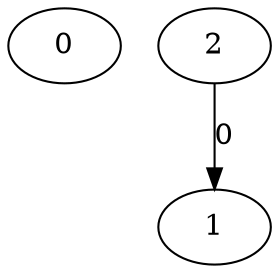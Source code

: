 digraph G {
0[symid=0,op=NaS,nodeT=sym,cv=0,bw=0,BB=0,SS=0,symidR=0];
1[symid=1,op=_sym_notify_call,nodeT=sym,cv=0,bw=0,BB=1,SS=0,symidR=0];
2[symid=-1,op=NaS,nodeT=constantInt,cv=1,bw=1,BB=0,SS=0,symidR=0];
2->1 [label=0,bb=0];
}
